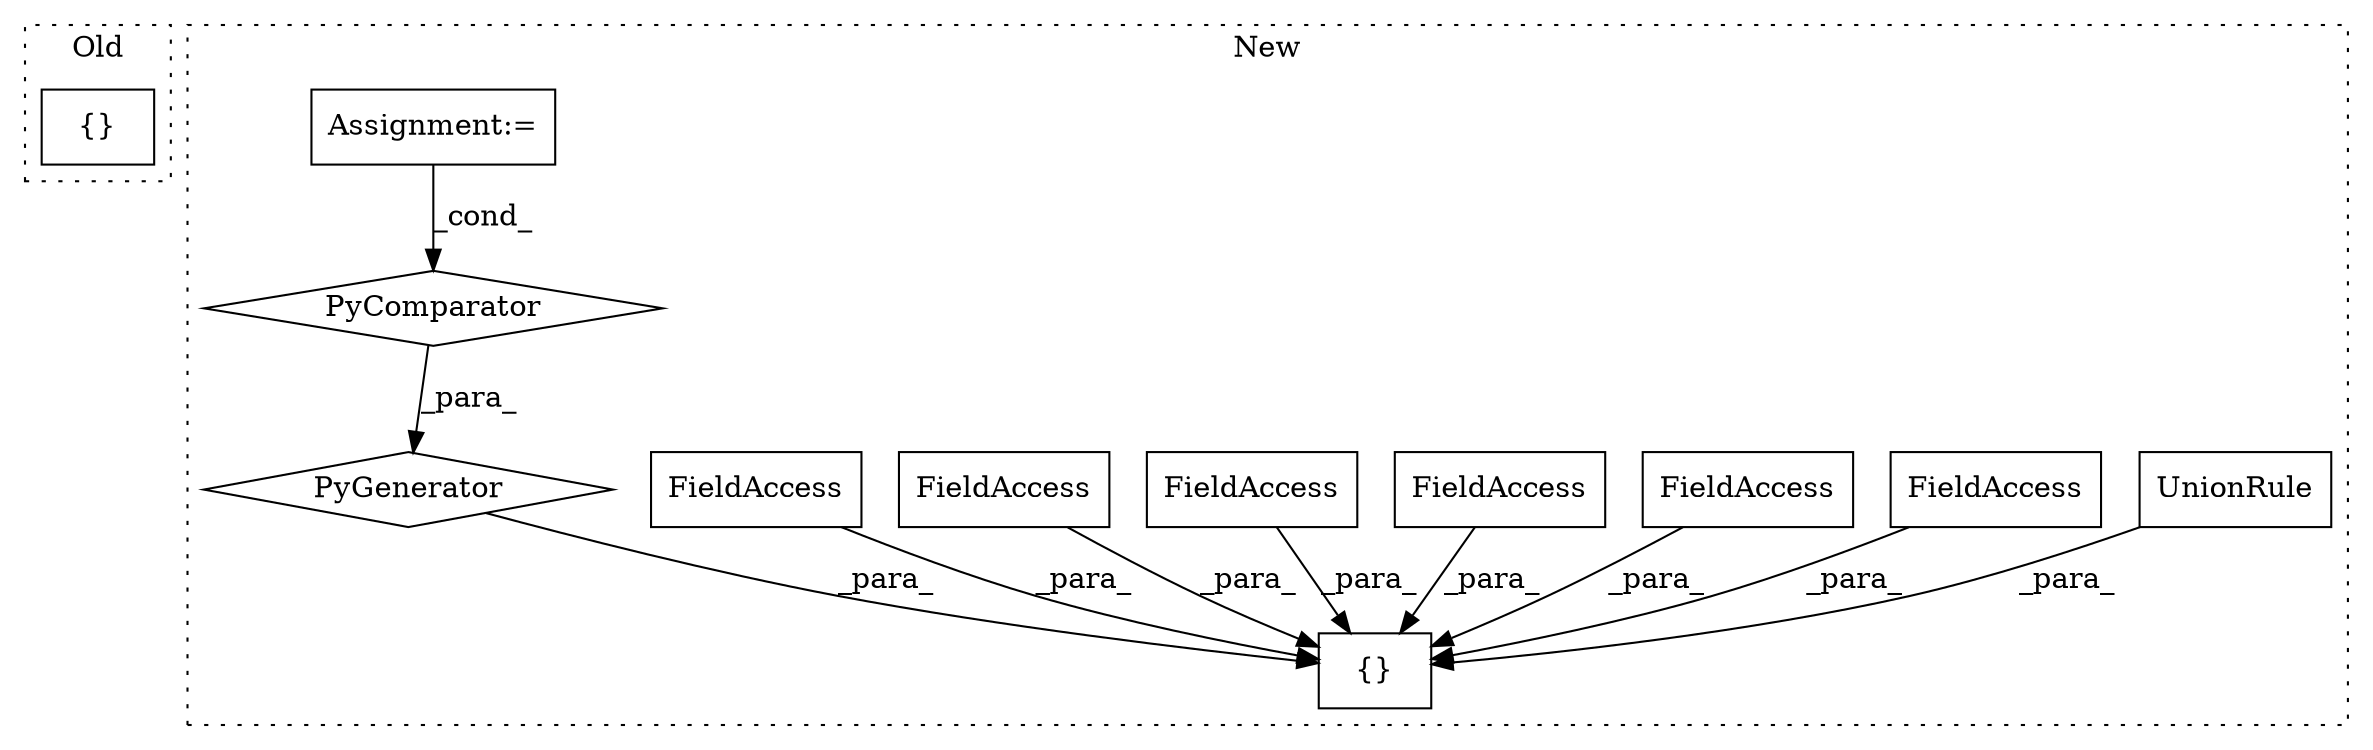 digraph G {
subgraph cluster0 {
1 [label="{}" a="4" s="2103,2410" l="1,1" shape="box"];
label = "Old";
style="dotted";
}
subgraph cluster1 {
2 [label="UnionRule" a="32" s="2450,2484" l="10,1" shape="box"];
3 [label="{}" a="4" s="2212,2594" l="1,-3" shape="box"];
4 [label="FieldAccess" a="22" s="2234" l="14" shape="box"];
5 [label="PyGenerator" a="107" s="2314" l="130" shape="diamond"];
6 [label="PyComparator" a="113" s="2393" l="45" shape="diamond"];
7 [label="FieldAccess" a="22" s="2276" l="13" shape="box"];
8 [label="FieldAccess" a="22" s="2249" l="11" shape="box"];
9 [label="FieldAccess" a="22" s="2261" l="14" shape="box"];
10 [label="FieldAccess" a="22" s="2213" l="20" shape="box"];
11 [label="FieldAccess" a="22" s="2290" l="14" shape="box"];
12 [label="Assignment:=" a="7" s="2393" l="45" shape="box"];
label = "New";
style="dotted";
}
2 -> 3 [label="_para_"];
4 -> 3 [label="_para_"];
5 -> 3 [label="_para_"];
6 -> 5 [label="_para_"];
7 -> 3 [label="_para_"];
8 -> 3 [label="_para_"];
9 -> 3 [label="_para_"];
10 -> 3 [label="_para_"];
11 -> 3 [label="_para_"];
12 -> 6 [label="_cond_"];
}